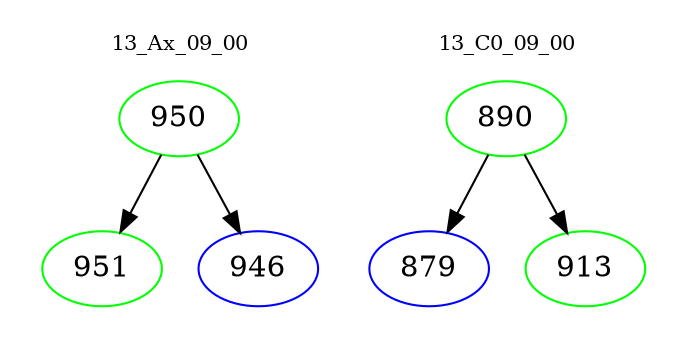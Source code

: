 digraph{
subgraph cluster_0 {
color = white
label = "13_Ax_09_00";
fontsize=10;
T0_950 [label="950", color="green"]
T0_950 -> T0_951 [color="black"]
T0_951 [label="951", color="green"]
T0_950 -> T0_946 [color="black"]
T0_946 [label="946", color="blue"]
}
subgraph cluster_1 {
color = white
label = "13_C0_09_00";
fontsize=10;
T1_890 [label="890", color="green"]
T1_890 -> T1_879 [color="black"]
T1_879 [label="879", color="blue"]
T1_890 -> T1_913 [color="black"]
T1_913 [label="913", color="green"]
}
}
